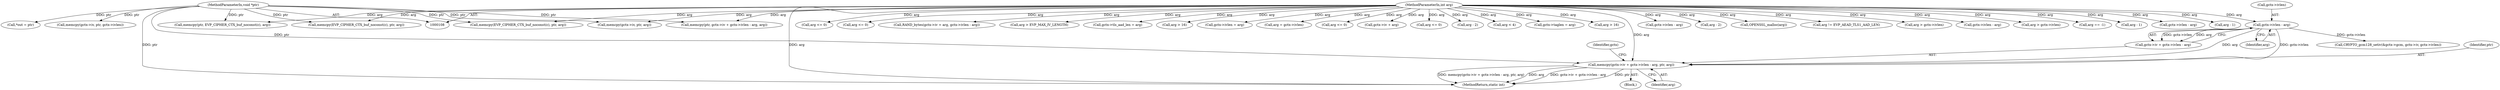 digraph "0_openssl_00d965474b22b54e4275232bc71ee0c699c5cd21_0@API" {
"1000427" [label="(Call,memcpy(gctx->iv + gctx->ivlen - arg, ptr, arg))"];
"1000432" [label="(Call,gctx->ivlen - arg)"];
"1000111" [label="(MethodParameterIn,int arg)"];
"1000112" [label="(MethodParameterIn,void *ptr)"];
"1000324" [label="(Call,gctx->ivlen - arg)"];
"1000507" [label="(Call,arg - 2)"];
"1000198" [label="(Call,OPENSSL_malloc(arg))"];
"1000459" [label="(Call,arg != EVP_AEAD_TLS1_AAD_LEN)"];
"1000370" [label="(Call,arg > gctx->ivlen)"];
"1000111" [label="(MethodParameterIn,int arg)"];
"1000528" [label="(Call,*out = ptr)"];
"1000386" [label="(Call,gctx->ivlen - arg)"];
"1000433" [label="(Call,gctx->ivlen)"];
"1000122" [label="(Block,)"];
"1000177" [label="(Call,arg > gctx->ivlen)"];
"1000271" [label="(Call,arg == -1)"];
"1000490" [label="(Call,arg - 1)"];
"1000297" [label="(Call,gctx->ivlen - arg)"];
"1000517" [label="(Call,arg - 1)"];
"1000229" [label="(Call,memcpy(EVP_CIPHER_CTX_buf_noconst(c), ptr, arg))"];
"1000437" [label="(Identifier,ptr)"];
"1000367" [label="(Call,arg <= 0)"];
"1000167" [label="(Call,arg <= 0)"];
"1000439" [label="(Call,CRYPTO_gcm128_setiv(&gctx->gcm, gctx->iv, gctx->ivlen))"];
"1000464" [label="(Call,memcpy(EVP_CIPHER_CTX_buf_noconst(c), ptr, arg))"];
"1000262" [label="(Call,memcpy(ptr, EVP_CIPHER_CTX_buf_noconst(c), arg))"];
"1000318" [label="(Call,RAND_bytes(gctx->iv + arg, gctx->ivlen - arg))"];
"1000174" [label="(Call,arg > EVP_MAX_IV_LENGTH)"];
"1000427" [label="(Call,memcpy(gctx->iv + gctx->ivlen - arg, ptr, arg))"];
"1000614" [label="(MethodReturn,static int)"];
"1000432" [label="(Call,gctx->ivlen - arg)"];
"1000307" [label="(Call,memcpy(gctx->iv, ptr, arg))"];
"1000469" [label="(Call,gctx->tls_aad_len = arg)"];
"1000222" [label="(Call,arg > 16)"];
"1000428" [label="(Call,gctx->iv + gctx->ivlen - arg)"];
"1000112" [label="(MethodParameterIn,void *ptr)"];
"1000208" [label="(Call,gctx->ivlen = arg)"];
"1000375" [label="(Call,arg = gctx->ivlen)"];
"1000218" [label="(Call,arg <= 0)"];
"1000442" [label="(Identifier,gctx)"];
"1000438" [label="(Identifier,arg)"];
"1000319" [label="(Call,gctx->iv + arg)"];
"1000436" [label="(Identifier,arg)"];
"1000244" [label="(Call,arg <= 0)"];
"1000380" [label="(Call,memcpy(ptr, gctx->iv + gctx->ivlen - arg, arg))"];
"1000276" [label="(Call,memcpy(gctx->iv, ptr, gctx->ivlen))"];
"1000483" [label="(Call,arg - 2)"];
"1000293" [label="(Call,arg < 4)"];
"1000234" [label="(Call,gctx->taglen = arg)"];
"1000248" [label="(Call,arg > 16)"];
"1000427" -> "1000122"  [label="AST: "];
"1000427" -> "1000438"  [label="CFG: "];
"1000428" -> "1000427"  [label="AST: "];
"1000437" -> "1000427"  [label="AST: "];
"1000438" -> "1000427"  [label="AST: "];
"1000442" -> "1000427"  [label="CFG: "];
"1000427" -> "1000614"  [label="DDG: gctx->iv + gctx->ivlen - arg"];
"1000427" -> "1000614"  [label="DDG: ptr"];
"1000427" -> "1000614"  [label="DDG: memcpy(gctx->iv + gctx->ivlen - arg, ptr, arg)"];
"1000427" -> "1000614"  [label="DDG: arg"];
"1000432" -> "1000427"  [label="DDG: gctx->ivlen"];
"1000432" -> "1000427"  [label="DDG: arg"];
"1000112" -> "1000427"  [label="DDG: ptr"];
"1000111" -> "1000427"  [label="DDG: arg"];
"1000432" -> "1000428"  [label="AST: "];
"1000432" -> "1000436"  [label="CFG: "];
"1000433" -> "1000432"  [label="AST: "];
"1000436" -> "1000432"  [label="AST: "];
"1000428" -> "1000432"  [label="CFG: "];
"1000432" -> "1000428"  [label="DDG: gctx->ivlen"];
"1000432" -> "1000428"  [label="DDG: arg"];
"1000111" -> "1000432"  [label="DDG: arg"];
"1000432" -> "1000439"  [label="DDG: gctx->ivlen"];
"1000111" -> "1000108"  [label="AST: "];
"1000111" -> "1000614"  [label="DDG: arg"];
"1000111" -> "1000167"  [label="DDG: arg"];
"1000111" -> "1000174"  [label="DDG: arg"];
"1000111" -> "1000177"  [label="DDG: arg"];
"1000111" -> "1000198"  [label="DDG: arg"];
"1000111" -> "1000208"  [label="DDG: arg"];
"1000111" -> "1000218"  [label="DDG: arg"];
"1000111" -> "1000222"  [label="DDG: arg"];
"1000111" -> "1000229"  [label="DDG: arg"];
"1000111" -> "1000234"  [label="DDG: arg"];
"1000111" -> "1000244"  [label="DDG: arg"];
"1000111" -> "1000248"  [label="DDG: arg"];
"1000111" -> "1000262"  [label="DDG: arg"];
"1000111" -> "1000271"  [label="DDG: arg"];
"1000111" -> "1000293"  [label="DDG: arg"];
"1000111" -> "1000297"  [label="DDG: arg"];
"1000111" -> "1000307"  [label="DDG: arg"];
"1000111" -> "1000318"  [label="DDG: arg"];
"1000111" -> "1000319"  [label="DDG: arg"];
"1000111" -> "1000324"  [label="DDG: arg"];
"1000111" -> "1000367"  [label="DDG: arg"];
"1000111" -> "1000370"  [label="DDG: arg"];
"1000111" -> "1000375"  [label="DDG: arg"];
"1000111" -> "1000386"  [label="DDG: arg"];
"1000111" -> "1000380"  [label="DDG: arg"];
"1000111" -> "1000459"  [label="DDG: arg"];
"1000111" -> "1000464"  [label="DDG: arg"];
"1000111" -> "1000469"  [label="DDG: arg"];
"1000111" -> "1000483"  [label="DDG: arg"];
"1000111" -> "1000490"  [label="DDG: arg"];
"1000111" -> "1000507"  [label="DDG: arg"];
"1000111" -> "1000517"  [label="DDG: arg"];
"1000112" -> "1000108"  [label="AST: "];
"1000112" -> "1000614"  [label="DDG: ptr"];
"1000112" -> "1000229"  [label="DDG: ptr"];
"1000112" -> "1000262"  [label="DDG: ptr"];
"1000112" -> "1000276"  [label="DDG: ptr"];
"1000112" -> "1000307"  [label="DDG: ptr"];
"1000112" -> "1000380"  [label="DDG: ptr"];
"1000112" -> "1000464"  [label="DDG: ptr"];
"1000112" -> "1000528"  [label="DDG: ptr"];
}
